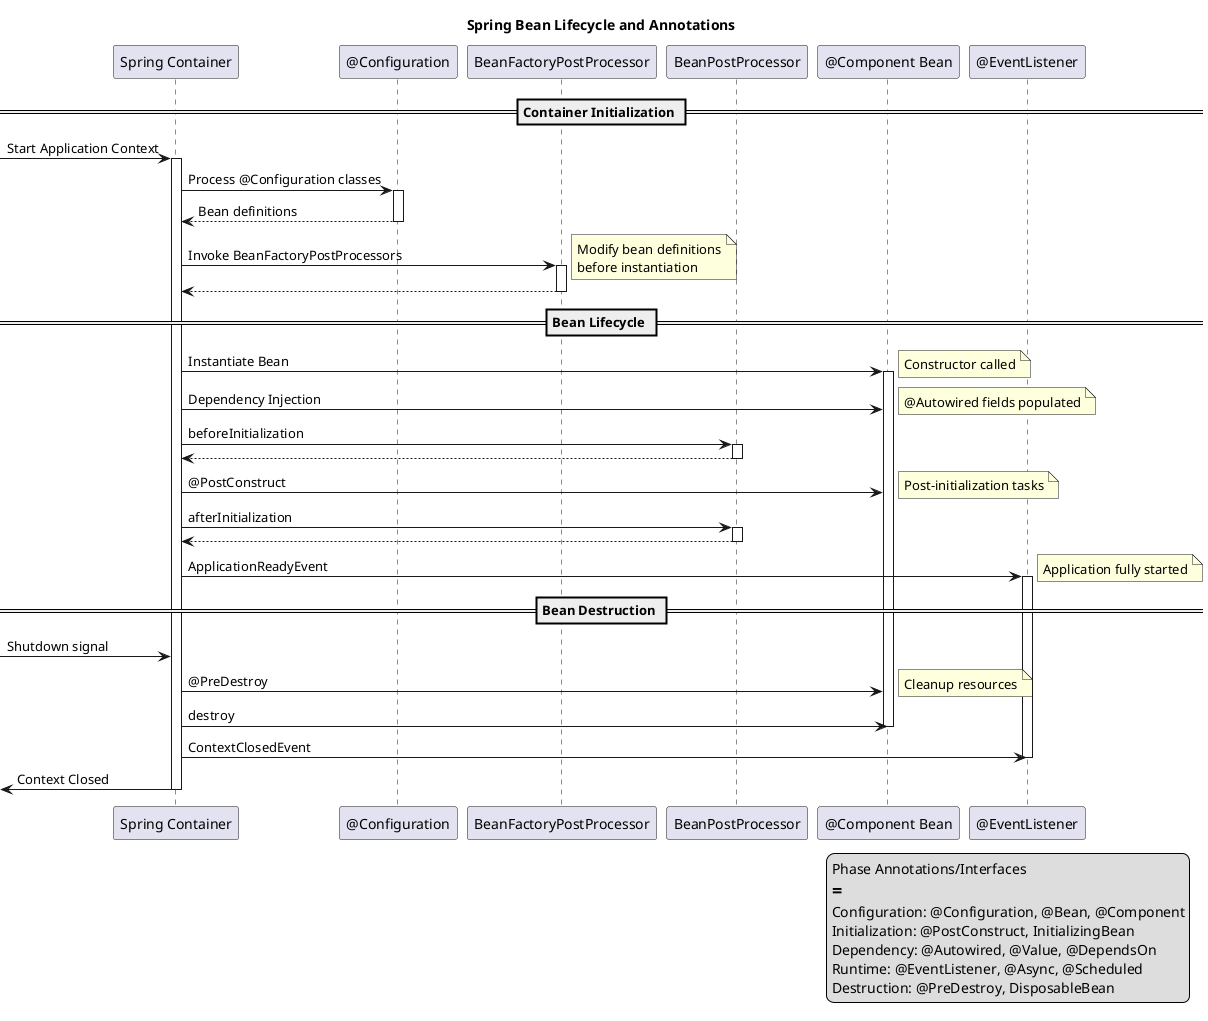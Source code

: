 @startuml
skinparam componentStyle uml2

title Spring Bean Lifecycle and Annotations

participant "Spring Container" as Container
participant "@Configuration" as Config
participant "BeanFactoryPostProcessor" as BFPP
participant "BeanPostProcessor" as BPP
participant "@Component Bean" as Bean
participant "@EventListener" as Event

== Container Initialization ==
[-> Container: Start Application Context
activate Container

Container -> Config: Process @Configuration classes
activate Config
Config --> Container: Bean definitions
deactivate Config

Container -> BFPP: Invoke BeanFactoryPostProcessors
activate BFPP
note right: Modify bean definitions\nbefore instantiation
BFPP --> Container
deactivate BFPP

== Bean Lifecycle ==
Container -> Bean: Instantiate Bean
activate Bean
note right: Constructor called

Container -> Bean: Dependency Injection
note right: @Autowired fields populated

Container -> BPP: beforeInitialization
activate BPP
BPP --> Container
deactivate BPP

Container -> Bean: @PostConstruct
note right: Post-initialization tasks

Container -> BPP: afterInitialization
activate BPP
BPP --> Container
deactivate BPP

Container -> Event: ApplicationReadyEvent
activate Event
note right: Application fully started

== Bean Destruction ==
[-> Container: Shutdown signal
Container -> Bean: @PreDestroy
note right: Cleanup resources

Container -> Bean: destroy
deactivate Bean
Container -> Event: ContextClosedEvent
deactivate Event

[<- Container: Context Closed
deactivate Container

legend right
  Phase Annotations/Interfaces
  ==
  Configuration: @Configuration, @Bean, @Component
  Initialization: @PostConstruct, InitializingBean
  Dependency: @Autowired, @Value, @DependsOn
  Runtime: @EventListener, @Async, @Scheduled
  Destruction: @PreDestroy, DisposableBean
end legend
@enduml
